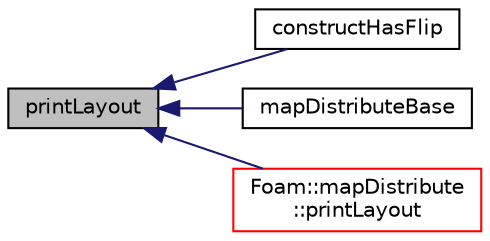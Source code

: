 digraph "printLayout"
{
  bgcolor="transparent";
  edge [fontname="Helvetica",fontsize="10",labelfontname="Helvetica",labelfontsize="10"];
  node [fontname="Helvetica",fontsize="10",shape=record];
  rankdir="LR";
  Node2179 [label="printLayout",height=0.2,width=0.4,color="black", fillcolor="grey75", style="filled", fontcolor="black"];
  Node2179 -> Node2180 [dir="back",color="midnightblue",fontsize="10",style="solid",fontname="Helvetica"];
  Node2180 [label="constructHasFlip",height=0.2,width=0.4,color="black",URL="$a28525.html#aab5698d82a7bbb8180f44c85dfe28c9c",tooltip="Does constructMap include a sign. "];
  Node2179 -> Node2181 [dir="back",color="midnightblue",fontsize="10",style="solid",fontname="Helvetica"];
  Node2181 [label="mapDistributeBase",height=0.2,width=0.4,color="black",URL="$a28525.html#a812a6ba414087a97435116e23e188dcb",tooltip="Construct from list of (possibly) remote elements in globalIndex. "];
  Node2179 -> Node2182 [dir="back",color="midnightblue",fontsize="10",style="solid",fontname="Helvetica"];
  Node2182 [label="Foam::mapDistribute\l::printLayout",height=0.2,width=0.4,color="red",URL="$a28513.html#a354c270fcad8f00ba2bf069b0f68a729",tooltip="Debug: print layout. Can only be used on maps with sorted. "];
}
